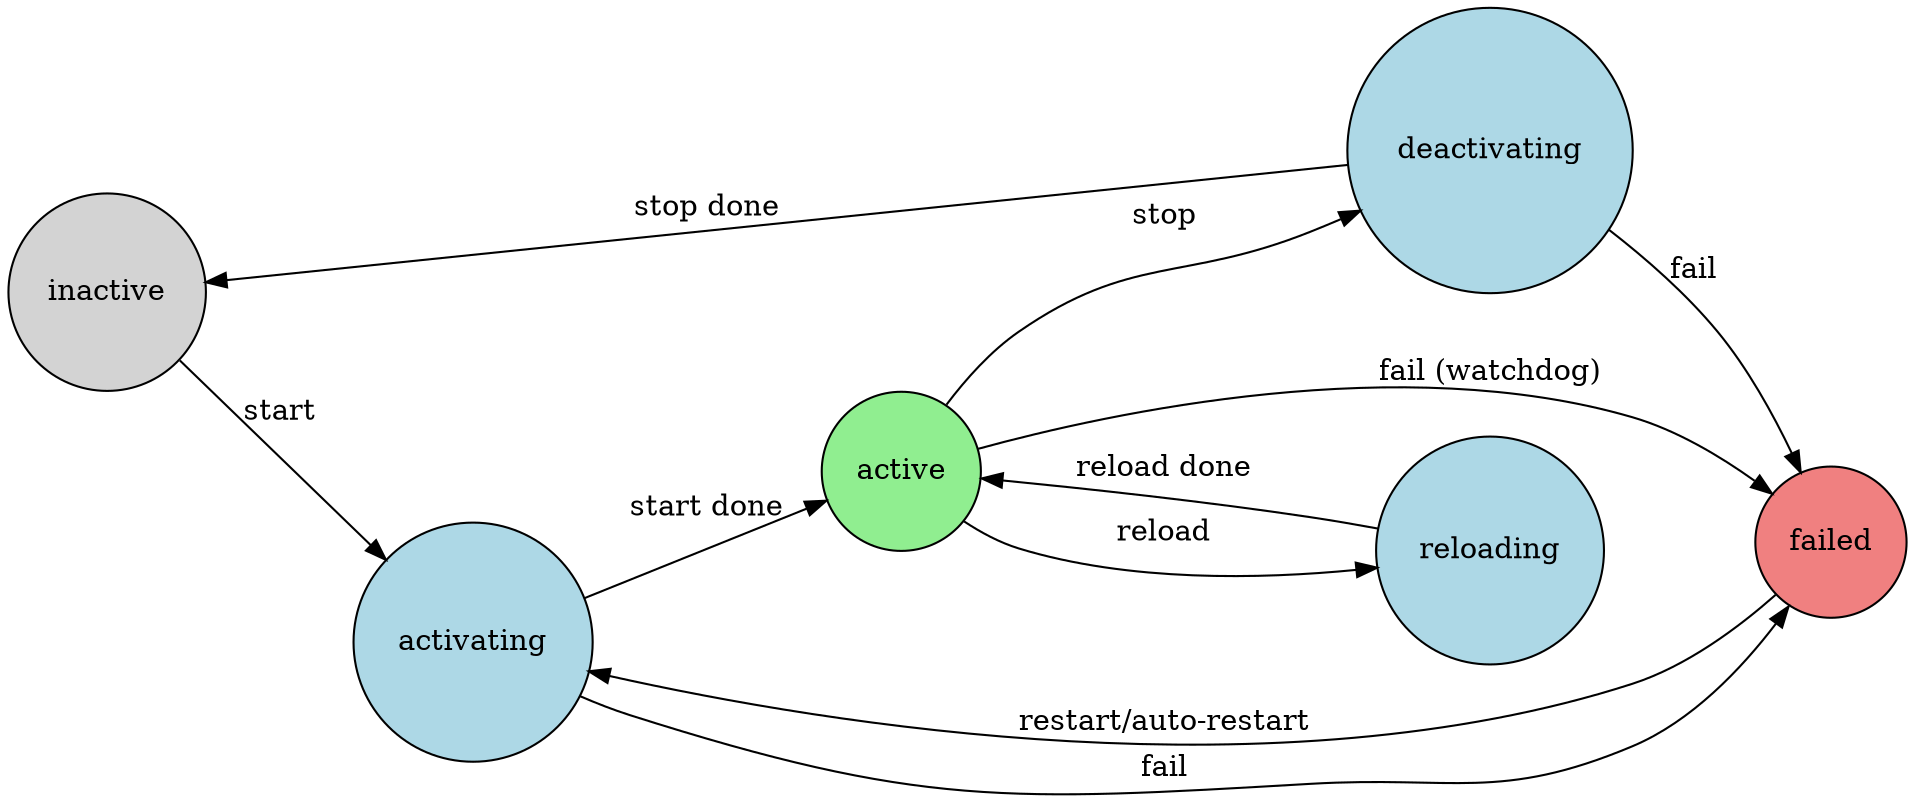 digraph systemd_states {
	rankdir=LR;
	node [shape=circle, style=filled, fillcolor=lightblue];

	// States
	inactive     [label="inactive", fillcolor="lightgray"];
	active       [label="active", fillcolor="lightgreen"];
	failed       [label="failed", fillcolor="lightcoral"];
	activating   [label="activating"];
	deactivating [label="deactivating"];
	reloading    [label="reloading"];

	// Start transition
	inactive     -> activating   [label="start"];
	failed       -> activating   [label="restart/auto-restart"];
	activating   -> active       [label="start done"];

	// Watchdog
	active       -> failed       [label="fail (watchdog)"];

	// Stop transition
	active       -> deactivating [label="stop"];
	deactivating -> failed       [label="fail"];
	deactivating -> inactive     [label="stop done"];
	activating   -> failed       [label="fail"];

	// Reload transition
	active       -> reloading    [label="reload"];
	reloading    -> active       [label="reload done"];
}
